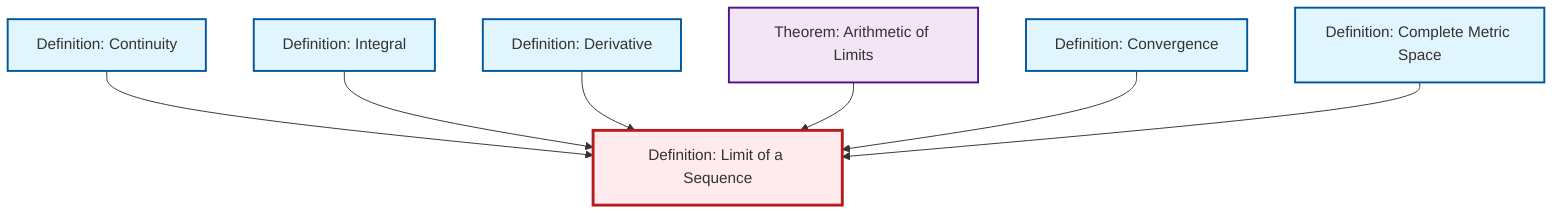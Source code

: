 graph TD
    classDef definition fill:#e1f5fe,stroke:#01579b,stroke-width:2px
    classDef theorem fill:#f3e5f5,stroke:#4a148c,stroke-width:2px
    classDef axiom fill:#fff3e0,stroke:#e65100,stroke-width:2px
    classDef example fill:#e8f5e9,stroke:#1b5e20,stroke-width:2px
    classDef current fill:#ffebee,stroke:#b71c1c,stroke-width:3px
    thm-limit-arithmetic["Theorem: Arithmetic of Limits"]:::theorem
    def-continuity["Definition: Continuity"]:::definition
    def-integral["Definition: Integral"]:::definition
    def-derivative["Definition: Derivative"]:::definition
    def-limit["Definition: Limit of a Sequence"]:::definition
    def-complete-metric-space["Definition: Complete Metric Space"]:::definition
    def-convergence["Definition: Convergence"]:::definition
    def-continuity --> def-limit
    def-integral --> def-limit
    def-derivative --> def-limit
    thm-limit-arithmetic --> def-limit
    def-convergence --> def-limit
    def-complete-metric-space --> def-limit
    class def-limit current